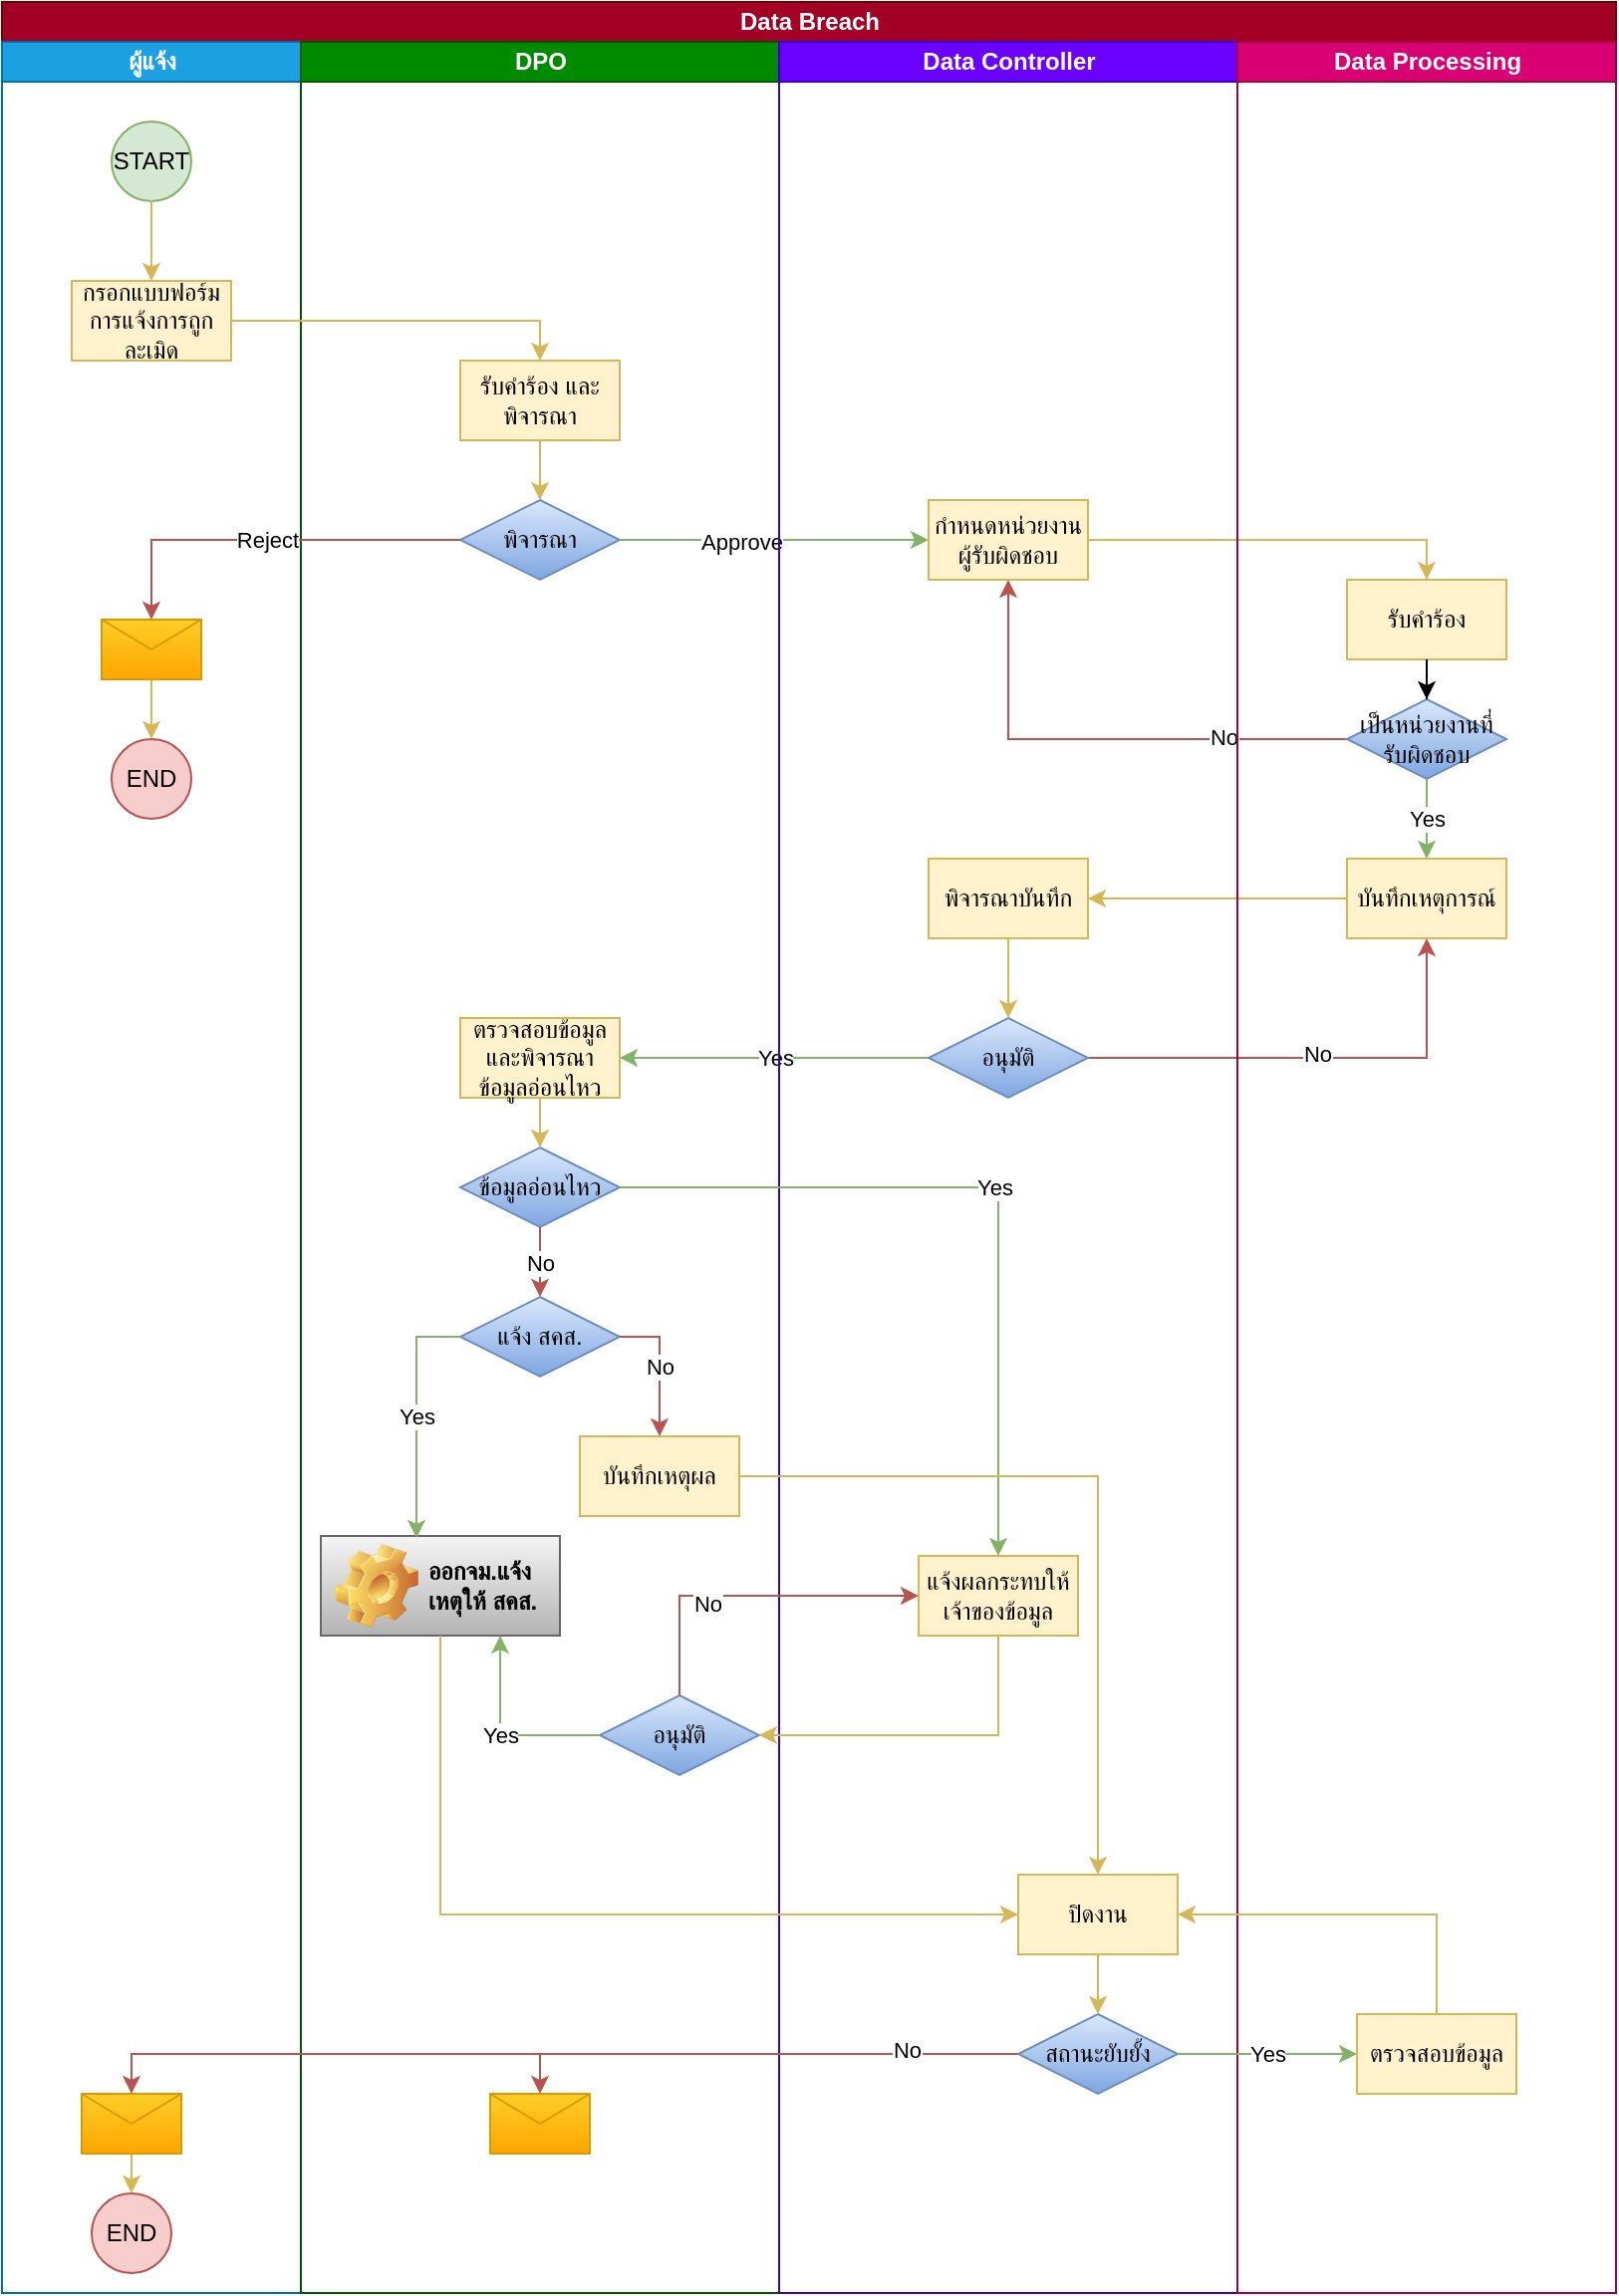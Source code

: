 <mxfile version="21.0.6" type="github">
  <diagram name="Page-1" id="PDgh5A9OTUAicHQzBRFY">
    <mxGraphModel dx="1114" dy="584" grid="1" gridSize="10" guides="1" tooltips="1" connect="1" arrows="1" fold="1" page="1" pageScale="1" pageWidth="827" pageHeight="1169" math="0" shadow="0">
      <root>
        <mxCell id="0" />
        <mxCell id="1" parent="0" />
        <mxCell id="7XObOdcH8YXmiFsAvzGK-42" value="END" style="ellipse;whiteSpace=wrap;html=1;aspect=fixed;fillColor=#f8cecc;strokeColor=#b85450;" vertex="1" parent="1">
          <mxGeometry x="55" y="1110" width="40" height="40" as="geometry" />
        </mxCell>
        <mxCell id="7XObOdcH8YXmiFsAvzGK-70" style="edgeStyle=orthogonalEdgeStyle;rounded=0;orthogonalLoop=1;jettySize=auto;html=1;exitX=0.5;exitY=1;exitDx=0;exitDy=0;entryX=0.5;entryY=0;entryDx=0;entryDy=0;fillColor=#fff2cc;gradientColor=#ffd966;strokeColor=#d6b656;" edge="1" parent="1" source="7XObOdcH8YXmiFsAvzGK-63" target="7XObOdcH8YXmiFsAvzGK-42">
          <mxGeometry relative="1" as="geometry" />
        </mxCell>
        <mxCell id="7XObOdcH8YXmiFsAvzGK-71" value="Data Breach" style="swimlane;childLayout=stackLayout;resizeParent=1;resizeParentMax=0;startSize=20;html=1;fillColor=#a20025;fontColor=#ffffff;strokeColor=#6F0000;" vertex="1" parent="1">
          <mxGeometry x="10" y="10" width="810" height="1150" as="geometry" />
        </mxCell>
        <mxCell id="7XObOdcH8YXmiFsAvzGK-72" value="ผู้แจ้ง" style="swimlane;startSize=20;html=1;fillColor=#1ba1e2;strokeColor=#006EAF;fontColor=#ffffff;" vertex="1" parent="7XObOdcH8YXmiFsAvzGK-71">
          <mxGeometry y="20" width="150" height="1130" as="geometry" />
        </mxCell>
        <mxCell id="7XObOdcH8YXmiFsAvzGK-1" value="START" style="ellipse;whiteSpace=wrap;html=1;aspect=fixed;fillColor=#d5e8d4;strokeColor=#82b366;" vertex="1" parent="7XObOdcH8YXmiFsAvzGK-72">
          <mxGeometry x="55" y="40" width="40" height="40" as="geometry" />
        </mxCell>
        <mxCell id="7XObOdcH8YXmiFsAvzGK-2" value="กรอกแบบฟอร์มการแจ้งการถูกละเมิด" style="rounded=0;whiteSpace=wrap;html=1;fillColor=#fff2cc;strokeColor=#d6b656;" vertex="1" parent="7XObOdcH8YXmiFsAvzGK-72">
          <mxGeometry x="35" y="120" width="80" height="40" as="geometry" />
        </mxCell>
        <mxCell id="BdaOj8svtUJIjV7XR6Y5-9" value="END" style="ellipse;whiteSpace=wrap;html=1;aspect=fixed;fillColor=#f8cecc;strokeColor=#b85450;" vertex="1" parent="7XObOdcH8YXmiFsAvzGK-72">
          <mxGeometry x="55" y="350" width="40" height="40" as="geometry" />
        </mxCell>
        <mxCell id="7XObOdcH8YXmiFsAvzGK-18" value="" style="edgeStyle=orthogonalEdgeStyle;rounded=0;orthogonalLoop=1;jettySize=auto;html=1;fillColor=#fff2cc;gradientColor=#ffd966;strokeColor=#d6b656;" edge="1" parent="7XObOdcH8YXmiFsAvzGK-72" source="7XObOdcH8YXmiFsAvzGK-1" target="7XObOdcH8YXmiFsAvzGK-2">
          <mxGeometry relative="1" as="geometry" />
        </mxCell>
        <mxCell id="7XObOdcH8YXmiFsAvzGK-22" value="" style="edgeStyle=orthogonalEdgeStyle;rounded=0;orthogonalLoop=1;jettySize=auto;html=1;exitX=0.5;exitY=1;exitDx=0;exitDy=0;fillColor=#fff2cc;gradientColor=#ffd966;strokeColor=#d6b656;" edge="1" parent="7XObOdcH8YXmiFsAvzGK-72" source="WsV3j_CdgapdO6vlQPJ0-3" target="BdaOj8svtUJIjV7XR6Y5-9">
          <mxGeometry relative="1" as="geometry">
            <mxPoint x="75" y="320" as="sourcePoint" />
          </mxGeometry>
        </mxCell>
        <mxCell id="7XObOdcH8YXmiFsAvzGK-63" value="" style="shape=message;html=1;html=1;outlineConnect=0;labelPosition=center;verticalLabelPosition=bottom;align=center;verticalAlign=top;fillColor=#ffcd28;gradientColor=#ffa500;strokeColor=#d79b00;" vertex="1" parent="7XObOdcH8YXmiFsAvzGK-72">
          <mxGeometry x="40" y="1030" width="50" height="30" as="geometry" />
        </mxCell>
        <mxCell id="WsV3j_CdgapdO6vlQPJ0-3" value="" style="shape=message;html=1;html=1;outlineConnect=0;labelPosition=center;verticalLabelPosition=bottom;align=center;verticalAlign=top;fillColor=#ffcd28;gradientColor=#ffa500;strokeColor=#d79b00;" vertex="1" parent="7XObOdcH8YXmiFsAvzGK-72">
          <mxGeometry x="50" y="290" width="50" height="30" as="geometry" />
        </mxCell>
        <mxCell id="7XObOdcH8YXmiFsAvzGK-73" value="DPO" style="swimlane;startSize=20;html=1;direction=east;fillColor=#008a00;strokeColor=#005700;fontColor=#ffffff;" vertex="1" parent="7XObOdcH8YXmiFsAvzGK-71">
          <mxGeometry x="150" y="20" width="240" height="1130" as="geometry" />
        </mxCell>
        <mxCell id="7XObOdcH8YXmiFsAvzGK-9" value="รับคำร้อง และพิจารณา" style="rounded=0;whiteSpace=wrap;html=1;fillColor=#fff2cc;strokeColor=#d6b656;" vertex="1" parent="7XObOdcH8YXmiFsAvzGK-73">
          <mxGeometry x="80" y="160" width="80" height="40" as="geometry" />
        </mxCell>
        <mxCell id="7XObOdcH8YXmiFsAvzGK-20" value="" style="edgeStyle=orthogonalEdgeStyle;rounded=0;orthogonalLoop=1;jettySize=auto;html=1;fillColor=#fff2cc;gradientColor=#ffd966;strokeColor=#d6b656;" edge="1" parent="7XObOdcH8YXmiFsAvzGK-73" source="7XObOdcH8YXmiFsAvzGK-9" target="BdaOj8svtUJIjV7XR6Y5-7">
          <mxGeometry relative="1" as="geometry" />
        </mxCell>
        <mxCell id="BdaOj8svtUJIjV7XR6Y5-7" value="พิจารณา" style="rhombus;whiteSpace=wrap;html=1;fillColor=#dae8fc;gradientColor=#7ea6e0;strokeColor=#6c8ebf;" vertex="1" parent="7XObOdcH8YXmiFsAvzGK-73">
          <mxGeometry x="80" y="230" width="80" height="40" as="geometry" />
        </mxCell>
        <mxCell id="7XObOdcH8YXmiFsAvzGK-14" value="ตรวจสอบข้อมูล และพิจารณาข้อมูลอ่อนไหว" style="rounded=0;whiteSpace=wrap;html=1;fillColor=#fff2cc;strokeColor=#d6b656;" vertex="1" parent="7XObOdcH8YXmiFsAvzGK-73">
          <mxGeometry x="80" y="490" width="80" height="40" as="geometry" />
        </mxCell>
        <mxCell id="BdaOj8svtUJIjV7XR6Y5-17" value="ข้อมูลอ่อนไหว" style="rhombus;whiteSpace=wrap;html=1;fillColor=#dae8fc;gradientColor=#7ea6e0;strokeColor=#6c8ebf;" vertex="1" parent="7XObOdcH8YXmiFsAvzGK-73">
          <mxGeometry x="80" y="555" width="80" height="40" as="geometry" />
        </mxCell>
        <mxCell id="7XObOdcH8YXmiFsAvzGK-32" style="edgeStyle=orthogonalEdgeStyle;rounded=0;orthogonalLoop=1;jettySize=auto;html=1;exitX=0.5;exitY=1;exitDx=0;exitDy=0;entryX=0.5;entryY=0;entryDx=0;entryDy=0;fillColor=#fff2cc;strokeColor=#d6b656;" edge="1" parent="7XObOdcH8YXmiFsAvzGK-73" source="7XObOdcH8YXmiFsAvzGK-14" target="BdaOj8svtUJIjV7XR6Y5-17">
          <mxGeometry relative="1" as="geometry" />
        </mxCell>
        <mxCell id="BdaOj8svtUJIjV7XR6Y5-19" value="แจ้ง สคส." style="rhombus;whiteSpace=wrap;html=1;fillColor=#dae8fc;gradientColor=#7ea6e0;strokeColor=#6c8ebf;" vertex="1" parent="7XObOdcH8YXmiFsAvzGK-73">
          <mxGeometry x="80" y="630" width="80" height="40" as="geometry" />
        </mxCell>
        <mxCell id="7XObOdcH8YXmiFsAvzGK-39" value="บันทึกเหตุผล" style="rounded=0;whiteSpace=wrap;html=1;fillColor=#fff2cc;strokeColor=#d6b656;" vertex="1" parent="7XObOdcH8YXmiFsAvzGK-73">
          <mxGeometry x="140" y="700" width="80" height="40" as="geometry" />
        </mxCell>
        <mxCell id="7XObOdcH8YXmiFsAvzGK-43" value="No" style="edgeStyle=orthogonalEdgeStyle;rounded=0;orthogonalLoop=1;jettySize=auto;html=1;exitX=1;exitY=0.5;exitDx=0;exitDy=0;entryX=0.5;entryY=0;entryDx=0;entryDy=0;fillColor=#f8cecc;gradientColor=#ea6b66;strokeColor=#b85450;" edge="1" parent="7XObOdcH8YXmiFsAvzGK-73" source="BdaOj8svtUJIjV7XR6Y5-19" target="7XObOdcH8YXmiFsAvzGK-39">
          <mxGeometry relative="1" as="geometry" />
        </mxCell>
        <mxCell id="7XObOdcH8YXmiFsAvzGK-45" value="ออกจม.แจ้งเหตุให้ สคส." style="label;whiteSpace=wrap;html=1;image=img/clipart/Gear_128x128.png;arcSize=0;fillColor=#f5f5f5;gradientColor=#b3b3b3;strokeColor=#666666;" vertex="1" parent="7XObOdcH8YXmiFsAvzGK-73">
          <mxGeometry x="10" y="750" width="120" height="50" as="geometry" />
        </mxCell>
        <mxCell id="7XObOdcH8YXmiFsAvzGK-53" value="Yes" style="edgeStyle=orthogonalEdgeStyle;rounded=0;orthogonalLoop=1;jettySize=auto;html=1;exitX=0;exitY=0.5;exitDx=0;exitDy=0;entryX=0.4;entryY=0.02;entryDx=0;entryDy=0;entryPerimeter=0;fillColor=#d5e8d4;gradientColor=#97d077;strokeColor=#82b366;" edge="1" parent="7XObOdcH8YXmiFsAvzGK-73" source="BdaOj8svtUJIjV7XR6Y5-19" target="7XObOdcH8YXmiFsAvzGK-45">
          <mxGeometry relative="1" as="geometry">
            <mxPoint x="-70" y="780" as="targetPoint" />
          </mxGeometry>
        </mxCell>
        <mxCell id="7XObOdcH8YXmiFsAvzGK-33" value="No" style="edgeStyle=orthogonalEdgeStyle;rounded=0;orthogonalLoop=1;jettySize=auto;html=1;entryX=0.5;entryY=0;entryDx=0;entryDy=0;exitX=0.5;exitY=1;exitDx=0;exitDy=0;fillColor=#f8cecc;gradientColor=#ea6b66;strokeColor=#b85450;" edge="1" parent="7XObOdcH8YXmiFsAvzGK-73" source="BdaOj8svtUJIjV7XR6Y5-17" target="BdaOj8svtUJIjV7XR6Y5-19">
          <mxGeometry relative="1" as="geometry">
            <mxPoint x="130" y="590" as="sourcePoint" />
          </mxGeometry>
        </mxCell>
        <mxCell id="7XObOdcH8YXmiFsAvzGK-54" value="อนุมัติ" style="rhombus;whiteSpace=wrap;html=1;fillColor=#dae8fc;gradientColor=#7ea6e0;strokeColor=#6c8ebf;" vertex="1" parent="7XObOdcH8YXmiFsAvzGK-73">
          <mxGeometry x="150" y="830" width="80" height="40" as="geometry" />
        </mxCell>
        <mxCell id="7XObOdcH8YXmiFsAvzGK-58" value="Yes" style="edgeStyle=orthogonalEdgeStyle;rounded=0;orthogonalLoop=1;jettySize=auto;html=1;exitX=0;exitY=0.5;exitDx=0;exitDy=0;entryX=0.75;entryY=1;entryDx=0;entryDy=0;fillColor=#d5e8d4;gradientColor=#97d077;strokeColor=#82b366;" edge="1" parent="7XObOdcH8YXmiFsAvzGK-73" source="7XObOdcH8YXmiFsAvzGK-54" target="7XObOdcH8YXmiFsAvzGK-45">
          <mxGeometry relative="1" as="geometry" />
        </mxCell>
        <mxCell id="7XObOdcH8YXmiFsAvzGK-64" value="" style="shape=message;html=1;html=1;outlineConnect=0;labelPosition=center;verticalLabelPosition=bottom;align=center;verticalAlign=top;fillColor=#ffcd28;gradientColor=#ffa500;strokeColor=#d79b00;" vertex="1" parent="7XObOdcH8YXmiFsAvzGK-73">
          <mxGeometry x="95" y="1030" width="50" height="30" as="geometry" />
        </mxCell>
        <mxCell id="7XObOdcH8YXmiFsAvzGK-21" value="Reject" style="edgeStyle=orthogonalEdgeStyle;rounded=0;orthogonalLoop=1;jettySize=auto;html=1;exitX=0;exitY=0.5;exitDx=0;exitDy=0;entryX=0.5;entryY=0;entryDx=0;entryDy=0;fillColor=#f8cecc;strokeColor=#b85450;gradientColor=#ea6b66;" edge="1" parent="7XObOdcH8YXmiFsAvzGK-71" source="BdaOj8svtUJIjV7XR6Y5-7" target="WsV3j_CdgapdO6vlQPJ0-3">
          <mxGeometry relative="1" as="geometry">
            <mxPoint x="40" y="250" as="targetPoint" />
            <Array as="points">
              <mxPoint x="75" y="270" />
            </Array>
          </mxGeometry>
        </mxCell>
        <mxCell id="7XObOdcH8YXmiFsAvzGK-23" style="edgeStyle=orthogonalEdgeStyle;rounded=0;orthogonalLoop=1;jettySize=auto;html=1;exitX=1;exitY=0.5;exitDx=0;exitDy=0;entryX=1;entryY=0.5;entryDx=0;entryDy=0;fillColor=#d5e8d4;strokeColor=#82b366;gradientColor=#97d077;" edge="1" parent="7XObOdcH8YXmiFsAvzGK-71" source="BdaOj8svtUJIjV7XR6Y5-7" target="7XObOdcH8YXmiFsAvzGK-11">
          <mxGeometry relative="1" as="geometry" />
        </mxCell>
        <mxCell id="7XObOdcH8YXmiFsAvzGK-48" value="Approve" style="edgeLabel;html=1;align=center;verticalAlign=middle;resizable=0;points=[];" vertex="1" connectable="0" parent="7XObOdcH8YXmiFsAvzGK-23">
          <mxGeometry x="-0.22" y="-1" relative="1" as="geometry">
            <mxPoint as="offset" />
          </mxGeometry>
        </mxCell>
        <mxCell id="7XObOdcH8YXmiFsAvzGK-24" style="edgeStyle=orthogonalEdgeStyle;rounded=0;orthogonalLoop=1;jettySize=auto;html=1;exitX=0;exitY=0.5;exitDx=0;exitDy=0;entryX=0.5;entryY=0;entryDx=0;entryDy=0;fillColor=#fff2cc;strokeColor=#d6b656;" edge="1" parent="7XObOdcH8YXmiFsAvzGK-71" source="7XObOdcH8YXmiFsAvzGK-11" target="7XObOdcH8YXmiFsAvzGK-12">
          <mxGeometry relative="1" as="geometry" />
        </mxCell>
        <mxCell id="7XObOdcH8YXmiFsAvzGK-27" style="edgeStyle=orthogonalEdgeStyle;rounded=0;orthogonalLoop=1;jettySize=auto;html=1;exitX=0;exitY=0.5;exitDx=0;exitDy=0;entryX=0.5;entryY=0;entryDx=0;entryDy=0;fillColor=#f8cecc;strokeColor=#b85450;gradientColor=#ea6b66;" edge="1" parent="7XObOdcH8YXmiFsAvzGK-71" source="BdaOj8svtUJIjV7XR6Y5-12" target="7XObOdcH8YXmiFsAvzGK-11">
          <mxGeometry relative="1" as="geometry" />
        </mxCell>
        <mxCell id="7XObOdcH8YXmiFsAvzGK-49" value="No" style="edgeLabel;html=1;align=center;verticalAlign=middle;resizable=0;points=[];" vertex="1" connectable="0" parent="7XObOdcH8YXmiFsAvzGK-27">
          <mxGeometry x="-0.506" y="-1" relative="1" as="geometry">
            <mxPoint as="offset" />
          </mxGeometry>
        </mxCell>
        <mxCell id="7XObOdcH8YXmiFsAvzGK-30" style="edgeStyle=orthogonalEdgeStyle;rounded=0;orthogonalLoop=1;jettySize=auto;html=1;exitX=0;exitY=0.5;exitDx=0;exitDy=0;entryX=1;entryY=0.5;entryDx=0;entryDy=0;fillColor=#fff2cc;strokeColor=#d6b656;" edge="1" parent="7XObOdcH8YXmiFsAvzGK-71" source="7XObOdcH8YXmiFsAvzGK-15" target="7XObOdcH8YXmiFsAvzGK-13">
          <mxGeometry relative="1" as="geometry" />
        </mxCell>
        <mxCell id="7XObOdcH8YXmiFsAvzGK-35" style="edgeStyle=orthogonalEdgeStyle;rounded=0;orthogonalLoop=1;jettySize=auto;html=1;exitX=1;exitY=0.5;exitDx=0;exitDy=0;entryX=0.5;entryY=1;entryDx=0;entryDy=0;fillColor=#f8cecc;gradientColor=#ea6b66;strokeColor=#b85450;" edge="1" parent="7XObOdcH8YXmiFsAvzGK-71" source="BdaOj8svtUJIjV7XR6Y5-14" target="7XObOdcH8YXmiFsAvzGK-15">
          <mxGeometry relative="1" as="geometry" />
        </mxCell>
        <mxCell id="7XObOdcH8YXmiFsAvzGK-50" value="No" style="edgeLabel;html=1;align=center;verticalAlign=middle;resizable=0;points=[];" vertex="1" connectable="0" parent="7XObOdcH8YXmiFsAvzGK-35">
          <mxGeometry x="-0.006" y="2" relative="1" as="geometry">
            <mxPoint as="offset" />
          </mxGeometry>
        </mxCell>
        <mxCell id="7XObOdcH8YXmiFsAvzGK-31" value="Yes" style="edgeStyle=orthogonalEdgeStyle;rounded=0;orthogonalLoop=1;jettySize=auto;html=1;exitX=0;exitY=0.5;exitDx=0;exitDy=0;entryX=1;entryY=0.5;entryDx=0;entryDy=0;fillColor=#d5e8d4;gradientColor=#97d077;strokeColor=#82b366;" edge="1" parent="7XObOdcH8YXmiFsAvzGK-71" source="BdaOj8svtUJIjV7XR6Y5-14" target="7XObOdcH8YXmiFsAvzGK-14">
          <mxGeometry relative="1" as="geometry" />
        </mxCell>
        <mxCell id="7XObOdcH8YXmiFsAvzGK-19" style="edgeStyle=orthogonalEdgeStyle;rounded=0;orthogonalLoop=1;jettySize=auto;html=1;exitX=1;exitY=0.5;exitDx=0;exitDy=0;entryX=0.5;entryY=0;entryDx=0;entryDy=0;fillColor=#fff2cc;strokeColor=#d6b656;" edge="1" parent="7XObOdcH8YXmiFsAvzGK-71" source="7XObOdcH8YXmiFsAvzGK-2" target="7XObOdcH8YXmiFsAvzGK-9">
          <mxGeometry relative="1" as="geometry" />
        </mxCell>
        <mxCell id="7XObOdcH8YXmiFsAvzGK-75" value="Data Controller" style="swimlane;startSize=20;html=1;fillColor=#6a00ff;fontColor=#ffffff;strokeColor=#3700CC;" vertex="1" parent="7XObOdcH8YXmiFsAvzGK-71">
          <mxGeometry x="390" y="20" width="230" height="1130" as="geometry" />
        </mxCell>
        <mxCell id="7XObOdcH8YXmiFsAvzGK-11" value="กำหนดหน่วยงานผู้รับผิดชอบ" style="rounded=0;whiteSpace=wrap;html=1;direction=west;fillColor=#fff2cc;strokeColor=#d6b656;" vertex="1" parent="7XObOdcH8YXmiFsAvzGK-75">
          <mxGeometry x="75" y="230" width="80" height="40" as="geometry" />
        </mxCell>
        <mxCell id="7XObOdcH8YXmiFsAvzGK-13" value="พิจารณาบันทึก" style="rounded=0;whiteSpace=wrap;html=1;fillColor=#fff2cc;strokeColor=#d6b656;" vertex="1" parent="7XObOdcH8YXmiFsAvzGK-75">
          <mxGeometry x="75" y="410" width="80" height="40" as="geometry" />
        </mxCell>
        <mxCell id="BdaOj8svtUJIjV7XR6Y5-14" value="อนุมัติ" style="rhombus;whiteSpace=wrap;html=1;fillColor=#dae8fc;gradientColor=#7ea6e0;strokeColor=#6c8ebf;" vertex="1" parent="7XObOdcH8YXmiFsAvzGK-75">
          <mxGeometry x="75" y="490" width="80" height="40" as="geometry" />
        </mxCell>
        <mxCell id="7XObOdcH8YXmiFsAvzGK-34" style="edgeStyle=orthogonalEdgeStyle;rounded=0;orthogonalLoop=1;jettySize=auto;html=1;exitX=0.5;exitY=1;exitDx=0;exitDy=0;entryX=0.5;entryY=0;entryDx=0;entryDy=0;fillColor=#fff2cc;strokeColor=#d6b656;" edge="1" parent="7XObOdcH8YXmiFsAvzGK-75" source="7XObOdcH8YXmiFsAvzGK-13" target="BdaOj8svtUJIjV7XR6Y5-14">
          <mxGeometry relative="1" as="geometry" />
        </mxCell>
        <mxCell id="7XObOdcH8YXmiFsAvzGK-37" value="แจ้งผลกระทบให้เจ้าของข้อมูล" style="rounded=0;whiteSpace=wrap;html=1;fillColor=#fff2cc;strokeColor=#d6b656;" vertex="1" parent="7XObOdcH8YXmiFsAvzGK-75">
          <mxGeometry x="70" y="760" width="80" height="40" as="geometry" />
        </mxCell>
        <mxCell id="7XObOdcH8YXmiFsAvzGK-41" value="ปิดงาน" style="rounded=0;whiteSpace=wrap;html=1;fillColor=#fff2cc;strokeColor=#d6b656;" vertex="1" parent="7XObOdcH8YXmiFsAvzGK-75">
          <mxGeometry x="120" y="920" width="80" height="40" as="geometry" />
        </mxCell>
        <mxCell id="7XObOdcH8YXmiFsAvzGK-61" value="สถานะยับยั้ง" style="rhombus;whiteSpace=wrap;html=1;fillColor=#dae8fc;gradientColor=#7ea6e0;strokeColor=#6c8ebf;" vertex="1" parent="7XObOdcH8YXmiFsAvzGK-75">
          <mxGeometry x="120" y="990" width="80" height="40" as="geometry" />
        </mxCell>
        <mxCell id="7XObOdcH8YXmiFsAvzGK-62" style="edgeStyle=orthogonalEdgeStyle;rounded=0;orthogonalLoop=1;jettySize=auto;html=1;exitX=0.5;exitY=1;exitDx=0;exitDy=0;entryX=0.5;entryY=0;entryDx=0;entryDy=0;fillColor=#fff2cc;strokeColor=#d6b656;" edge="1" parent="7XObOdcH8YXmiFsAvzGK-75" source="7XObOdcH8YXmiFsAvzGK-41" target="7XObOdcH8YXmiFsAvzGK-61">
          <mxGeometry relative="1" as="geometry" />
        </mxCell>
        <mxCell id="7XObOdcH8YXmiFsAvzGK-38" value="Yes" style="edgeStyle=orthogonalEdgeStyle;rounded=0;orthogonalLoop=1;jettySize=auto;html=1;exitX=1;exitY=0.5;exitDx=0;exitDy=0;entryX=0.5;entryY=0;entryDx=0;entryDy=0;fillColor=#d5e8d4;gradientColor=#97d077;strokeColor=#82b366;" edge="1" parent="7XObOdcH8YXmiFsAvzGK-71" source="BdaOj8svtUJIjV7XR6Y5-17" target="7XObOdcH8YXmiFsAvzGK-37">
          <mxGeometry relative="1" as="geometry" />
        </mxCell>
        <mxCell id="7XObOdcH8YXmiFsAvzGK-57" style="edgeStyle=orthogonalEdgeStyle;rounded=0;orthogonalLoop=1;jettySize=auto;html=1;exitX=0.5;exitY=1;exitDx=0;exitDy=0;entryX=1;entryY=0.5;entryDx=0;entryDy=0;fillColor=#fff2cc;strokeColor=#d6b656;" edge="1" parent="7XObOdcH8YXmiFsAvzGK-71" source="7XObOdcH8YXmiFsAvzGK-37" target="7XObOdcH8YXmiFsAvzGK-54">
          <mxGeometry relative="1" as="geometry" />
        </mxCell>
        <mxCell id="7XObOdcH8YXmiFsAvzGK-59" style="edgeStyle=orthogonalEdgeStyle;rounded=0;orthogonalLoop=1;jettySize=auto;html=1;exitX=0.5;exitY=0;exitDx=0;exitDy=0;entryX=0;entryY=0.5;entryDx=0;entryDy=0;fillColor=#f8cecc;gradientColor=#ea6b66;strokeColor=#b85450;" edge="1" parent="7XObOdcH8YXmiFsAvzGK-71" source="7XObOdcH8YXmiFsAvzGK-54" target="7XObOdcH8YXmiFsAvzGK-37">
          <mxGeometry relative="1" as="geometry" />
        </mxCell>
        <mxCell id="WsV3j_CdgapdO6vlQPJ0-1" value="No" style="edgeLabel;html=1;align=center;verticalAlign=middle;resizable=0;points=[];" vertex="1" connectable="0" parent="7XObOdcH8YXmiFsAvzGK-59">
          <mxGeometry x="-0.247" y="-4" relative="1" as="geometry">
            <mxPoint as="offset" />
          </mxGeometry>
        </mxCell>
        <mxCell id="7XObOdcH8YXmiFsAvzGK-74" value="Data Processing" style="swimlane;startSize=20;html=1;fillColor=#d80073;fontColor=#ffffff;strokeColor=#A50040;" vertex="1" parent="7XObOdcH8YXmiFsAvzGK-71">
          <mxGeometry x="620" y="20" width="190" height="1130" as="geometry" />
        </mxCell>
        <mxCell id="7XObOdcH8YXmiFsAvzGK-15" value="บันทึกเหตุการณ์" style="rounded=0;whiteSpace=wrap;html=1;fillColor=#fff2cc;strokeColor=#d6b656;" vertex="1" parent="7XObOdcH8YXmiFsAvzGK-74">
          <mxGeometry x="55" y="410" width="80" height="40" as="geometry" />
        </mxCell>
        <mxCell id="7XObOdcH8YXmiFsAvzGK-12" value="รับคำร้อง" style="rounded=0;whiteSpace=wrap;html=1;fillColor=#fff2cc;strokeColor=#d6b656;" vertex="1" parent="7XObOdcH8YXmiFsAvzGK-74">
          <mxGeometry x="55" y="270" width="80" height="40" as="geometry" />
        </mxCell>
        <mxCell id="BdaOj8svtUJIjV7XR6Y5-12" value="เป็นหน่วยงานที่รับผิดชอบ" style="rhombus;whiteSpace=wrap;html=1;fillColor=#dae8fc;gradientColor=#7ea6e0;strokeColor=#6c8ebf;" vertex="1" parent="7XObOdcH8YXmiFsAvzGK-74">
          <mxGeometry x="55" y="330" width="80" height="40" as="geometry" />
        </mxCell>
        <mxCell id="7XObOdcH8YXmiFsAvzGK-25" value="" style="edgeStyle=orthogonalEdgeStyle;rounded=0;orthogonalLoop=1;jettySize=auto;html=1;" edge="1" parent="7XObOdcH8YXmiFsAvzGK-74" source="7XObOdcH8YXmiFsAvzGK-12" target="BdaOj8svtUJIjV7XR6Y5-12">
          <mxGeometry relative="1" as="geometry" />
        </mxCell>
        <mxCell id="7XObOdcH8YXmiFsAvzGK-29" value="Yes" style="edgeStyle=orthogonalEdgeStyle;rounded=0;orthogonalLoop=1;jettySize=auto;html=1;exitX=0.5;exitY=1;exitDx=0;exitDy=0;entryX=0.5;entryY=0;entryDx=0;entryDy=0;fillColor=#d5e8d4;strokeColor=#82b366;gradientColor=#97d077;" edge="1" parent="7XObOdcH8YXmiFsAvzGK-74" source="BdaOj8svtUJIjV7XR6Y5-12" target="7XObOdcH8YXmiFsAvzGK-15">
          <mxGeometry relative="1" as="geometry" />
        </mxCell>
        <mxCell id="7XObOdcH8YXmiFsAvzGK-65" value="ตรวจสอบข้อมูล" style="rounded=0;whiteSpace=wrap;html=1;fillColor=#fff2cc;strokeColor=#d6b656;" vertex="1" parent="7XObOdcH8YXmiFsAvzGK-74">
          <mxGeometry x="60" y="990" width="80" height="40" as="geometry" />
        </mxCell>
        <mxCell id="7XObOdcH8YXmiFsAvzGK-44" style="edgeStyle=orthogonalEdgeStyle;rounded=0;orthogonalLoop=1;jettySize=auto;html=1;exitX=1;exitY=0.5;exitDx=0;exitDy=0;entryX=0.5;entryY=0;entryDx=0;entryDy=0;fillColor=#fff2cc;strokeColor=#d6b656;" edge="1" parent="7XObOdcH8YXmiFsAvzGK-71" source="7XObOdcH8YXmiFsAvzGK-39" target="7XObOdcH8YXmiFsAvzGK-41">
          <mxGeometry relative="1" as="geometry" />
        </mxCell>
        <mxCell id="7XObOdcH8YXmiFsAvzGK-60" style="edgeStyle=orthogonalEdgeStyle;rounded=0;orthogonalLoop=1;jettySize=auto;html=1;exitX=0.5;exitY=1;exitDx=0;exitDy=0;entryX=0;entryY=0.5;entryDx=0;entryDy=0;fillColor=#fff2cc;strokeColor=#d6b656;" edge="1" parent="7XObOdcH8YXmiFsAvzGK-71" source="7XObOdcH8YXmiFsAvzGK-45" target="7XObOdcH8YXmiFsAvzGK-41">
          <mxGeometry relative="1" as="geometry" />
        </mxCell>
        <mxCell id="7XObOdcH8YXmiFsAvzGK-66" style="edgeStyle=orthogonalEdgeStyle;rounded=0;orthogonalLoop=1;jettySize=auto;html=1;exitX=0.5;exitY=0;exitDx=0;exitDy=0;entryX=1;entryY=0.5;entryDx=0;entryDy=0;fillColor=#fff2cc;strokeColor=#d6b656;" edge="1" parent="7XObOdcH8YXmiFsAvzGK-71" source="7XObOdcH8YXmiFsAvzGK-65" target="7XObOdcH8YXmiFsAvzGK-41">
          <mxGeometry relative="1" as="geometry" />
        </mxCell>
        <mxCell id="7XObOdcH8YXmiFsAvzGK-67" value="Yes" style="edgeStyle=orthogonalEdgeStyle;rounded=0;orthogonalLoop=1;jettySize=auto;html=1;exitX=1;exitY=0.5;exitDx=0;exitDy=0;entryX=0;entryY=0.5;entryDx=0;entryDy=0;fillColor=#d5e8d4;gradientColor=#97d077;strokeColor=#82b366;" edge="1" parent="7XObOdcH8YXmiFsAvzGK-71" source="7XObOdcH8YXmiFsAvzGK-61" target="7XObOdcH8YXmiFsAvzGK-65">
          <mxGeometry relative="1" as="geometry" />
        </mxCell>
        <mxCell id="7XObOdcH8YXmiFsAvzGK-68" style="edgeStyle=orthogonalEdgeStyle;rounded=0;orthogonalLoop=1;jettySize=auto;html=1;exitX=0;exitY=0.5;exitDx=0;exitDy=0;entryX=0.5;entryY=0;entryDx=0;entryDy=0;fillColor=#f8cecc;gradientColor=#ea6b66;strokeColor=#b85450;" edge="1" parent="7XObOdcH8YXmiFsAvzGK-71" source="7XObOdcH8YXmiFsAvzGK-61" target="7XObOdcH8YXmiFsAvzGK-64">
          <mxGeometry relative="1" as="geometry" />
        </mxCell>
        <mxCell id="7XObOdcH8YXmiFsAvzGK-69" style="edgeStyle=orthogonalEdgeStyle;rounded=0;orthogonalLoop=1;jettySize=auto;html=1;exitX=0;exitY=0.5;exitDx=0;exitDy=0;entryX=0.5;entryY=0;entryDx=0;entryDy=0;fillColor=#f8cecc;gradientColor=#ea6b66;strokeColor=#b85450;" edge="1" parent="7XObOdcH8YXmiFsAvzGK-71" source="7XObOdcH8YXmiFsAvzGK-61" target="7XObOdcH8YXmiFsAvzGK-63">
          <mxGeometry relative="1" as="geometry" />
        </mxCell>
        <mxCell id="WsV3j_CdgapdO6vlQPJ0-2" value="No" style="edgeLabel;html=1;align=center;verticalAlign=middle;resizable=0;points=[];" vertex="1" connectable="0" parent="7XObOdcH8YXmiFsAvzGK-69">
          <mxGeometry x="-0.758" y="-2" relative="1" as="geometry">
            <mxPoint as="offset" />
          </mxGeometry>
        </mxCell>
      </root>
    </mxGraphModel>
  </diagram>
</mxfile>
